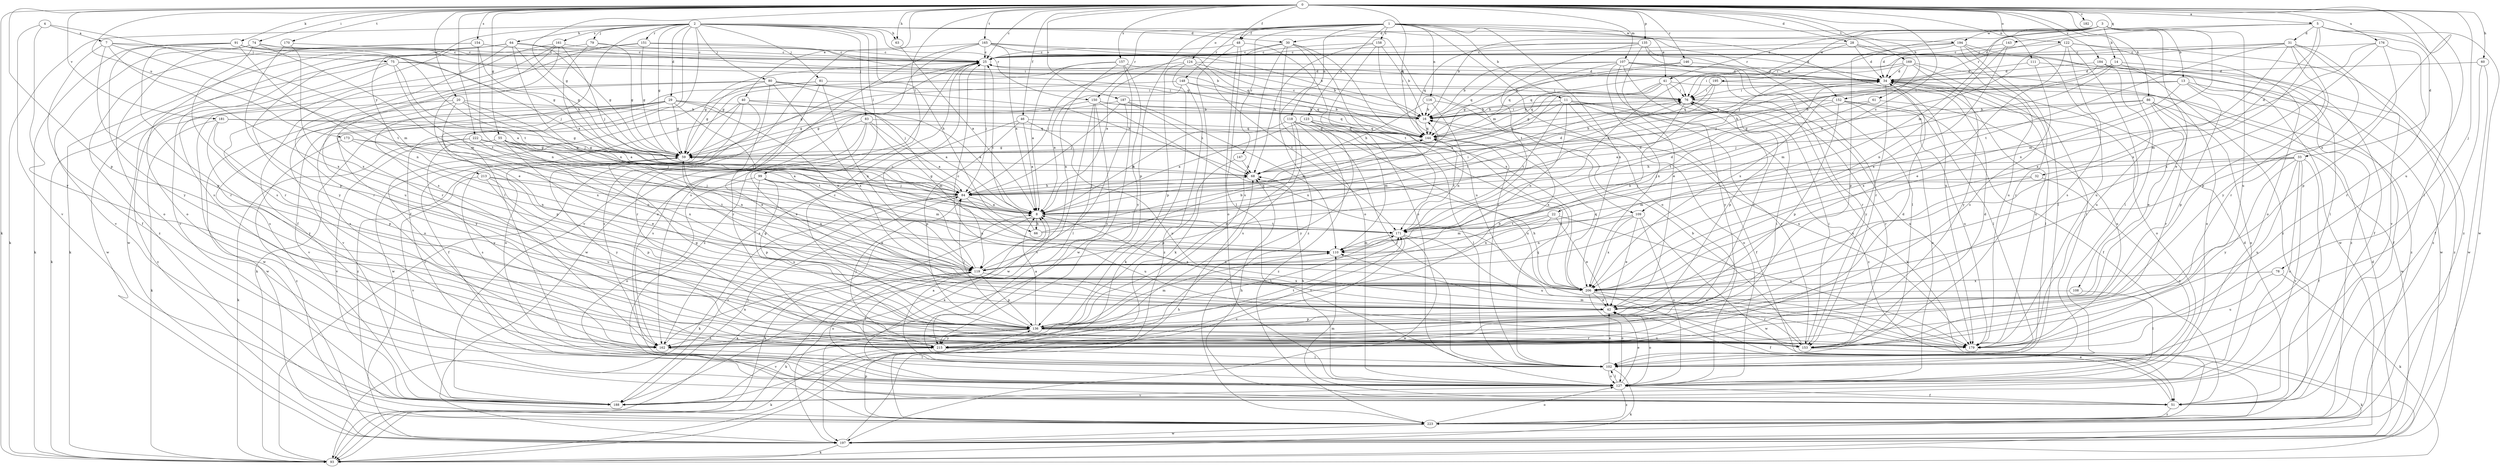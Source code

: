 strict digraph  {
0;
1;
2;
3;
4;
5;
7;
8;
11;
13;
14;
16;
20;
22;
25;
28;
29;
30;
31;
32;
33;
34;
40;
41;
42;
46;
48;
51;
55;
59;
60;
61;
63;
64;
66;
68;
74;
75;
76;
78;
79;
80;
81;
83;
84;
86;
91;
93;
99;
102;
107;
108;
109;
110;
111;
116;
118;
119;
122;
123;
124;
127;
135;
136;
143;
144;
146;
147;
148;
150;
151;
152;
153;
154;
157;
158;
161;
162;
165;
169;
170;
171;
173;
176;
179;
181;
182;
184;
187;
188;
194;
195;
197;
206;
213;
215;
222;
223;
0 -> 5  [label=a];
0 -> 20  [label=c];
0 -> 22  [label=c];
0 -> 25  [label=c];
0 -> 28  [label=d];
0 -> 40  [label=e];
0 -> 46  [label=f];
0 -> 48  [label=f];
0 -> 55  [label=g];
0 -> 59  [label=g];
0 -> 60  [label=h];
0 -> 61  [label=h];
0 -> 63  [label=h];
0 -> 74  [label=i];
0 -> 78  [label=j];
0 -> 86  [label=k];
0 -> 91  [label=k];
0 -> 93  [label=k];
0 -> 99  [label=l];
0 -> 107  [label=m];
0 -> 108  [label=m];
0 -> 111  [label=n];
0 -> 122  [label=o];
0 -> 135  [label=p];
0 -> 136  [label=p];
0 -> 143  [label=q];
0 -> 144  [label=q];
0 -> 146  [label=r];
0 -> 154  [label=s];
0 -> 157  [label=s];
0 -> 165  [label=t];
0 -> 169  [label=t];
0 -> 170  [label=t];
0 -> 173  [label=u];
0 -> 176  [label=u];
0 -> 179  [label=u];
0 -> 181  [label=v];
0 -> 182  [label=v];
0 -> 184  [label=v];
0 -> 187  [label=v];
0 -> 206  [label=x];
0 -> 222  [label=z];
1 -> 11  [label=b];
1 -> 41  [label=e];
1 -> 48  [label=f];
1 -> 116  [label=n];
1 -> 118  [label=n];
1 -> 123  [label=o];
1 -> 124  [label=o];
1 -> 127  [label=o];
1 -> 136  [label=p];
1 -> 147  [label=r];
1 -> 148  [label=r];
1 -> 150  [label=r];
1 -> 158  [label=s];
1 -> 179  [label=u];
1 -> 194  [label=w];
1 -> 206  [label=x];
2 -> 29  [label=d];
2 -> 30  [label=d];
2 -> 51  [label=f];
2 -> 59  [label=g];
2 -> 63  [label=h];
2 -> 64  [label=h];
2 -> 66  [label=h];
2 -> 79  [label=j];
2 -> 80  [label=j];
2 -> 81  [label=j];
2 -> 83  [label=j];
2 -> 93  [label=k];
2 -> 99  [label=l];
2 -> 102  [label=l];
2 -> 109  [label=m];
2 -> 150  [label=r];
2 -> 151  [label=r];
2 -> 152  [label=r];
2 -> 161  [label=s];
2 -> 162  [label=s];
2 -> 213  [label=y];
3 -> 13  [label=b];
3 -> 14  [label=b];
3 -> 16  [label=b];
3 -> 30  [label=d];
3 -> 41  [label=e];
3 -> 42  [label=e];
3 -> 84  [label=j];
3 -> 109  [label=m];
3 -> 179  [label=u];
3 -> 194  [label=w];
3 -> 195  [label=w];
3 -> 206  [label=x];
4 -> 7  [label=a];
4 -> 110  [label=m];
4 -> 188  [label=v];
4 -> 215  [label=y];
5 -> 31  [label=d];
5 -> 32  [label=d];
5 -> 33  [label=d];
5 -> 34  [label=d];
5 -> 102  [label=l];
5 -> 152  [label=r];
5 -> 197  [label=w];
5 -> 206  [label=x];
7 -> 51  [label=f];
7 -> 59  [label=g];
7 -> 75  [label=i];
7 -> 136  [label=p];
7 -> 171  [label=t];
7 -> 206  [label=x];
8 -> 34  [label=d];
8 -> 66  [label=h];
8 -> 76  [label=i];
8 -> 93  [label=k];
8 -> 171  [label=t];
11 -> 16  [label=b];
11 -> 51  [label=f];
11 -> 59  [label=g];
11 -> 119  [label=n];
11 -> 127  [label=o];
11 -> 153  [label=r];
11 -> 171  [label=t];
11 -> 223  [label=z];
13 -> 51  [label=f];
13 -> 76  [label=i];
13 -> 136  [label=p];
13 -> 144  [label=q];
13 -> 206  [label=x];
13 -> 223  [label=z];
14 -> 34  [label=d];
14 -> 68  [label=h];
14 -> 102  [label=l];
14 -> 110  [label=m];
14 -> 223  [label=z];
16 -> 25  [label=c];
16 -> 76  [label=i];
16 -> 144  [label=q];
20 -> 8  [label=a];
20 -> 16  [label=b];
20 -> 84  [label=j];
20 -> 162  [label=s];
20 -> 206  [label=x];
20 -> 223  [label=z];
22 -> 42  [label=e];
22 -> 110  [label=m];
22 -> 119  [label=n];
22 -> 171  [label=t];
22 -> 179  [label=u];
25 -> 34  [label=d];
25 -> 59  [label=g];
25 -> 84  [label=j];
25 -> 197  [label=w];
25 -> 223  [label=z];
28 -> 25  [label=c];
28 -> 34  [label=d];
28 -> 171  [label=t];
28 -> 179  [label=u];
28 -> 197  [label=w];
29 -> 8  [label=a];
29 -> 16  [label=b];
29 -> 42  [label=e];
29 -> 59  [label=g];
29 -> 119  [label=n];
29 -> 136  [label=p];
29 -> 162  [label=s];
29 -> 188  [label=v];
29 -> 197  [label=w];
29 -> 215  [label=y];
30 -> 8  [label=a];
30 -> 25  [label=c];
30 -> 127  [label=o];
30 -> 162  [label=s];
30 -> 171  [label=t];
30 -> 179  [label=u];
30 -> 223  [label=z];
31 -> 25  [label=c];
31 -> 76  [label=i];
31 -> 136  [label=p];
31 -> 153  [label=r];
31 -> 171  [label=t];
31 -> 188  [label=v];
31 -> 206  [label=x];
31 -> 215  [label=y];
32 -> 84  [label=j];
32 -> 127  [label=o];
32 -> 206  [label=x];
33 -> 51  [label=f];
33 -> 68  [label=h];
33 -> 84  [label=j];
33 -> 110  [label=m];
33 -> 127  [label=o];
33 -> 179  [label=u];
33 -> 188  [label=v];
33 -> 215  [label=y];
34 -> 76  [label=i];
34 -> 102  [label=l];
34 -> 127  [label=o];
34 -> 179  [label=u];
34 -> 215  [label=y];
40 -> 8  [label=a];
40 -> 16  [label=b];
40 -> 51  [label=f];
40 -> 127  [label=o];
40 -> 162  [label=s];
40 -> 197  [label=w];
41 -> 8  [label=a];
41 -> 59  [label=g];
41 -> 76  [label=i];
41 -> 102  [label=l];
41 -> 136  [label=p];
41 -> 144  [label=q];
42 -> 8  [label=a];
42 -> 59  [label=g];
42 -> 127  [label=o];
42 -> 136  [label=p];
46 -> 8  [label=a];
46 -> 136  [label=p];
46 -> 144  [label=q];
46 -> 162  [label=s];
46 -> 179  [label=u];
48 -> 25  [label=c];
48 -> 93  [label=k];
48 -> 102  [label=l];
48 -> 127  [label=o];
48 -> 206  [label=x];
51 -> 34  [label=d];
51 -> 42  [label=e];
51 -> 68  [label=h];
51 -> 110  [label=m];
51 -> 223  [label=z];
55 -> 42  [label=e];
55 -> 59  [label=g];
55 -> 84  [label=j];
55 -> 119  [label=n];
55 -> 171  [label=t];
55 -> 206  [label=x];
55 -> 215  [label=y];
59 -> 68  [label=h];
59 -> 162  [label=s];
59 -> 206  [label=x];
59 -> 215  [label=y];
60 -> 34  [label=d];
60 -> 51  [label=f];
60 -> 197  [label=w];
61 -> 16  [label=b];
61 -> 171  [label=t];
61 -> 179  [label=u];
63 -> 8  [label=a];
64 -> 25  [label=c];
64 -> 59  [label=g];
64 -> 68  [label=h];
64 -> 76  [label=i];
64 -> 93  [label=k];
64 -> 119  [label=n];
64 -> 153  [label=r];
64 -> 162  [label=s];
64 -> 197  [label=w];
66 -> 25  [label=c];
66 -> 76  [label=i];
66 -> 144  [label=q];
68 -> 84  [label=j];
74 -> 25  [label=c];
74 -> 110  [label=m];
74 -> 127  [label=o];
74 -> 153  [label=r];
74 -> 171  [label=t];
74 -> 188  [label=v];
75 -> 8  [label=a];
75 -> 34  [label=d];
75 -> 76  [label=i];
75 -> 93  [label=k];
75 -> 171  [label=t];
75 -> 197  [label=w];
76 -> 16  [label=b];
76 -> 119  [label=n];
76 -> 153  [label=r];
76 -> 179  [label=u];
78 -> 93  [label=k];
78 -> 179  [label=u];
78 -> 206  [label=x];
79 -> 8  [label=a];
79 -> 25  [label=c];
79 -> 59  [label=g];
79 -> 215  [label=y];
80 -> 59  [label=g];
80 -> 68  [label=h];
80 -> 76  [label=i];
80 -> 84  [label=j];
80 -> 153  [label=r];
80 -> 188  [label=v];
80 -> 197  [label=w];
80 -> 206  [label=x];
81 -> 76  [label=i];
81 -> 93  [label=k];
81 -> 119  [label=n];
81 -> 127  [label=o];
81 -> 153  [label=r];
83 -> 8  [label=a];
83 -> 42  [label=e];
83 -> 110  [label=m];
83 -> 144  [label=q];
83 -> 162  [label=s];
83 -> 223  [label=z];
84 -> 8  [label=a];
84 -> 34  [label=d];
84 -> 59  [label=g];
84 -> 68  [label=h];
84 -> 93  [label=k];
84 -> 119  [label=n];
84 -> 179  [label=u];
84 -> 188  [label=v];
86 -> 16  [label=b];
86 -> 42  [label=e];
86 -> 59  [label=g];
86 -> 84  [label=j];
86 -> 127  [label=o];
86 -> 153  [label=r];
86 -> 197  [label=w];
91 -> 25  [label=c];
91 -> 84  [label=j];
91 -> 93  [label=k];
91 -> 119  [label=n];
91 -> 144  [label=q];
91 -> 153  [label=r];
91 -> 215  [label=y];
93 -> 8  [label=a];
93 -> 25  [label=c];
99 -> 42  [label=e];
99 -> 84  [label=j];
99 -> 110  [label=m];
99 -> 127  [label=o];
99 -> 136  [label=p];
99 -> 179  [label=u];
102 -> 8  [label=a];
102 -> 42  [label=e];
102 -> 93  [label=k];
102 -> 127  [label=o];
102 -> 144  [label=q];
107 -> 16  [label=b];
107 -> 34  [label=d];
107 -> 59  [label=g];
107 -> 93  [label=k];
107 -> 144  [label=q];
107 -> 153  [label=r];
107 -> 162  [label=s];
107 -> 206  [label=x];
107 -> 215  [label=y];
108 -> 42  [label=e];
108 -> 102  [label=l];
109 -> 42  [label=e];
109 -> 119  [label=n];
109 -> 127  [label=o];
109 -> 171  [label=t];
109 -> 197  [label=w];
109 -> 206  [label=x];
110 -> 119  [label=n];
111 -> 34  [label=d];
111 -> 162  [label=s];
111 -> 197  [label=w];
116 -> 16  [label=b];
116 -> 68  [label=h];
116 -> 119  [label=n];
116 -> 179  [label=u];
118 -> 8  [label=a];
118 -> 102  [label=l];
118 -> 136  [label=p];
118 -> 144  [label=q];
118 -> 162  [label=s];
118 -> 179  [label=u];
118 -> 206  [label=x];
118 -> 223  [label=z];
119 -> 16  [label=b];
119 -> 25  [label=c];
119 -> 93  [label=k];
119 -> 102  [label=l];
119 -> 127  [label=o];
119 -> 136  [label=p];
119 -> 206  [label=x];
122 -> 8  [label=a];
122 -> 25  [label=c];
122 -> 42  [label=e];
122 -> 102  [label=l];
122 -> 127  [label=o];
122 -> 162  [label=s];
122 -> 223  [label=z];
123 -> 8  [label=a];
123 -> 102  [label=l];
123 -> 110  [label=m];
123 -> 144  [label=q];
123 -> 215  [label=y];
124 -> 16  [label=b];
124 -> 34  [label=d];
124 -> 84  [label=j];
124 -> 93  [label=k];
124 -> 136  [label=p];
124 -> 171  [label=t];
127 -> 8  [label=a];
127 -> 42  [label=e];
127 -> 51  [label=f];
127 -> 68  [label=h];
127 -> 102  [label=l];
127 -> 188  [label=v];
127 -> 223  [label=z];
135 -> 25  [label=c];
135 -> 42  [label=e];
135 -> 102  [label=l];
135 -> 144  [label=q];
135 -> 153  [label=r];
135 -> 171  [label=t];
136 -> 8  [label=a];
136 -> 16  [label=b];
136 -> 25  [label=c];
136 -> 59  [label=g];
136 -> 84  [label=j];
136 -> 110  [label=m];
136 -> 153  [label=r];
136 -> 162  [label=s];
136 -> 171  [label=t];
136 -> 179  [label=u];
136 -> 188  [label=v];
136 -> 215  [label=y];
143 -> 25  [label=c];
143 -> 119  [label=n];
143 -> 206  [label=x];
144 -> 59  [label=g];
144 -> 171  [label=t];
146 -> 16  [label=b];
146 -> 34  [label=d];
146 -> 144  [label=q];
147 -> 68  [label=h];
147 -> 136  [label=p];
148 -> 8  [label=a];
148 -> 59  [label=g];
148 -> 76  [label=i];
148 -> 144  [label=q];
148 -> 223  [label=z];
150 -> 16  [label=b];
150 -> 59  [label=g];
150 -> 102  [label=l];
150 -> 144  [label=q];
150 -> 197  [label=w];
150 -> 206  [label=x];
150 -> 215  [label=y];
151 -> 16  [label=b];
151 -> 25  [label=c];
151 -> 59  [label=g];
151 -> 179  [label=u];
151 -> 188  [label=v];
152 -> 8  [label=a];
152 -> 16  [label=b];
152 -> 51  [label=f];
152 -> 127  [label=o];
152 -> 136  [label=p];
152 -> 179  [label=u];
153 -> 16  [label=b];
153 -> 34  [label=d];
153 -> 76  [label=i];
153 -> 93  [label=k];
153 -> 110  [label=m];
154 -> 25  [label=c];
154 -> 59  [label=g];
154 -> 119  [label=n];
154 -> 127  [label=o];
154 -> 223  [label=z];
157 -> 8  [label=a];
157 -> 34  [label=d];
157 -> 59  [label=g];
157 -> 119  [label=n];
157 -> 197  [label=w];
157 -> 215  [label=y];
158 -> 16  [label=b];
158 -> 25  [label=c];
158 -> 68  [label=h];
158 -> 102  [label=l];
158 -> 127  [label=o];
161 -> 25  [label=c];
161 -> 42  [label=e];
161 -> 51  [label=f];
161 -> 84  [label=j];
161 -> 153  [label=r];
161 -> 162  [label=s];
162 -> 102  [label=l];
162 -> 119  [label=n];
162 -> 171  [label=t];
165 -> 8  [label=a];
165 -> 16  [label=b];
165 -> 25  [label=c];
165 -> 34  [label=d];
165 -> 127  [label=o];
165 -> 144  [label=q];
165 -> 162  [label=s];
165 -> 188  [label=v];
169 -> 34  [label=d];
169 -> 76  [label=i];
169 -> 102  [label=l];
169 -> 127  [label=o];
169 -> 144  [label=q];
169 -> 206  [label=x];
169 -> 215  [label=y];
170 -> 25  [label=c];
170 -> 136  [label=p];
170 -> 206  [label=x];
171 -> 34  [label=d];
171 -> 110  [label=m];
171 -> 179  [label=u];
171 -> 188  [label=v];
171 -> 197  [label=w];
173 -> 59  [label=g];
173 -> 84  [label=j];
173 -> 119  [label=n];
173 -> 223  [label=z];
176 -> 25  [label=c];
176 -> 110  [label=m];
176 -> 136  [label=p];
176 -> 153  [label=r];
176 -> 206  [label=x];
181 -> 59  [label=g];
181 -> 93  [label=k];
181 -> 136  [label=p];
181 -> 144  [label=q];
181 -> 215  [label=y];
184 -> 34  [label=d];
184 -> 51  [label=f];
184 -> 84  [label=j];
184 -> 179  [label=u];
184 -> 223  [label=z];
187 -> 16  [label=b];
187 -> 59  [label=g];
187 -> 68  [label=h];
187 -> 84  [label=j];
187 -> 110  [label=m];
187 -> 188  [label=v];
188 -> 84  [label=j];
194 -> 25  [label=c];
194 -> 34  [label=d];
194 -> 102  [label=l];
194 -> 136  [label=p];
194 -> 153  [label=r];
194 -> 179  [label=u];
194 -> 223  [label=z];
195 -> 68  [label=h];
195 -> 76  [label=i];
195 -> 144  [label=q];
195 -> 223  [label=z];
197 -> 34  [label=d];
197 -> 68  [label=h];
197 -> 93  [label=k];
206 -> 25  [label=c];
206 -> 42  [label=e];
206 -> 51  [label=f];
206 -> 68  [label=h];
206 -> 127  [label=o];
206 -> 144  [label=q];
206 -> 153  [label=r];
213 -> 84  [label=j];
213 -> 136  [label=p];
213 -> 171  [label=t];
213 -> 179  [label=u];
213 -> 188  [label=v];
215 -> 34  [label=d];
215 -> 76  [label=i];
215 -> 84  [label=j];
215 -> 93  [label=k];
215 -> 102  [label=l];
215 -> 171  [label=t];
222 -> 8  [label=a];
222 -> 59  [label=g];
222 -> 93  [label=k];
222 -> 119  [label=n];
222 -> 188  [label=v];
223 -> 127  [label=o];
223 -> 136  [label=p];
223 -> 197  [label=w];
}

